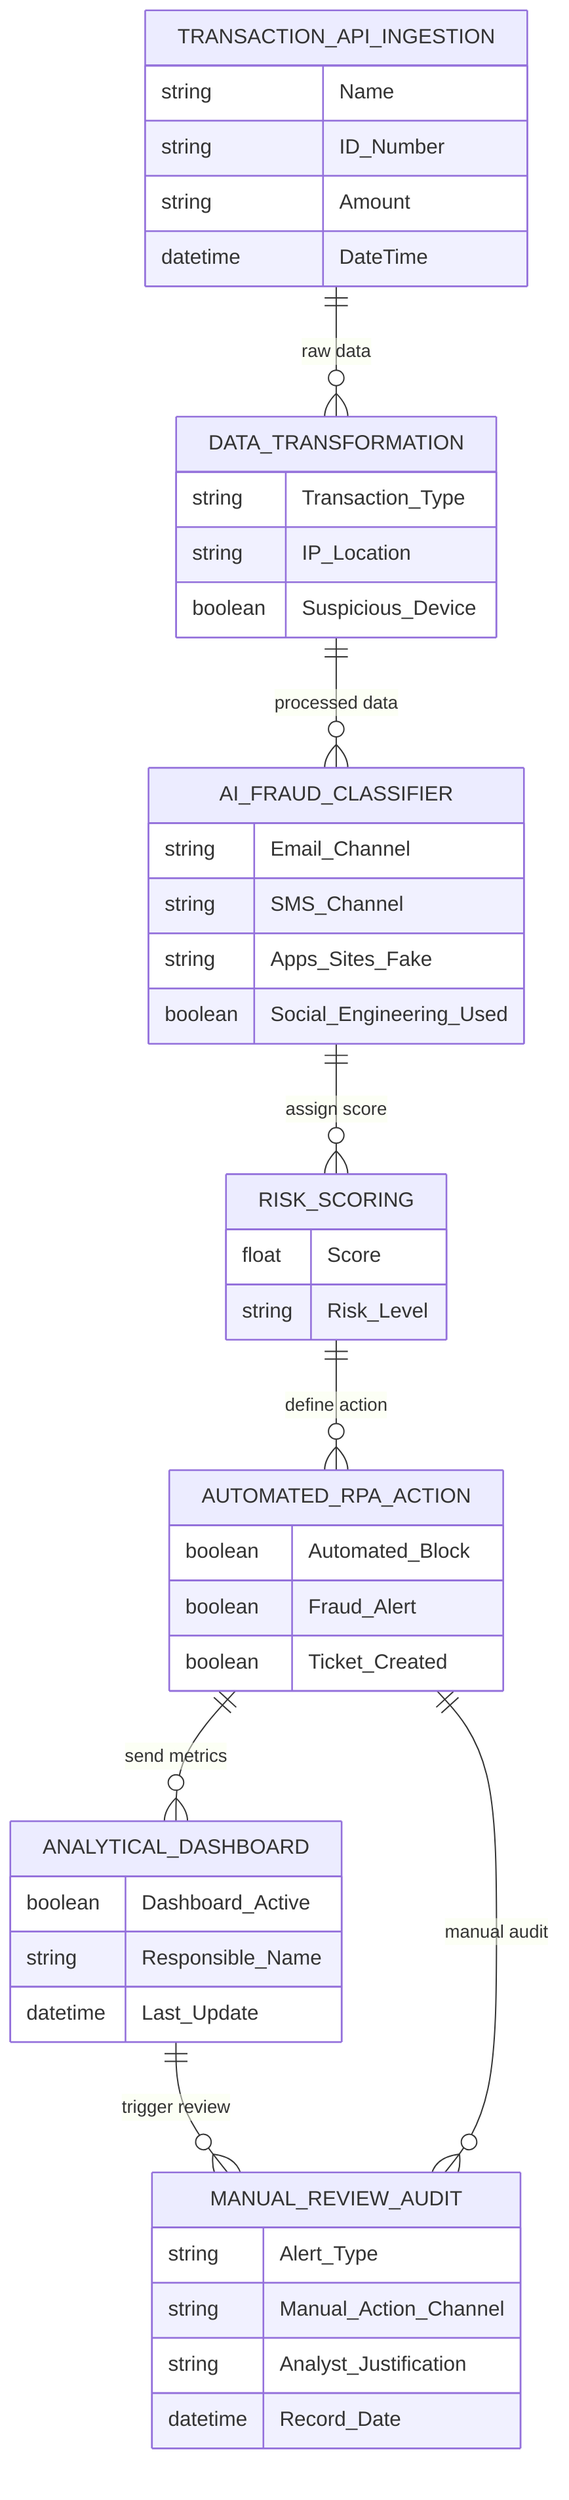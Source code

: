 ---
config:
  layout: dagre
---
erDiagram
  direction TB

  TRANSACTION_API_INGESTION {
    string Name
    string ID_Number
    string Amount
    datetime DateTime
  }

  DATA_TRANSFORMATION {
    string Transaction_Type
    string IP_Location
    boolean Suspicious_Device
  }

  AI_FRAUD_CLASSIFIER {
    string Email_Channel
    string SMS_Channel
    string Apps_Sites_Fake
    boolean Social_Engineering_Used
  }

  RISK_SCORING {
    float Score
    string Risk_Level
  }

  AUTOMATED_RPA_ACTION {
    boolean Automated_Block
    boolean Fraud_Alert
    boolean Ticket_Created
  }

  ANALYTICAL_DASHBOARD {
    boolean Dashboard_Active
    string Responsible_Name
    datetime Last_Update
  }

  MANUAL_REVIEW_AUDIT {
    string Alert_Type
    string Manual_Action_Channel
    string Analyst_Justification
    datetime Record_Date
  }

  %% Relationships
  TRANSACTION_API_INGESTION ||--o{ DATA_TRANSFORMATION : "raw data"
  DATA_TRANSFORMATION ||--o{ AI_FRAUD_CLASSIFIER : "processed data"
  AI_FRAUD_CLASSIFIER ||--o{ RISK_SCORING : "assign score"
  RISK_SCORING ||--o{ AUTOMATED_RPA_ACTION : "define action"
  AUTOMATED_RPA_ACTION ||--o{ ANALYTICAL_DASHBOARD : "send metrics"
  ANALYTICAL_DASHBOARD ||--o{ MANUAL_REVIEW_AUDIT : "trigger review"
  AUTOMATED_RPA_ACTION ||--o{ MANUAL_REVIEW_AUDIT : "manual audit"